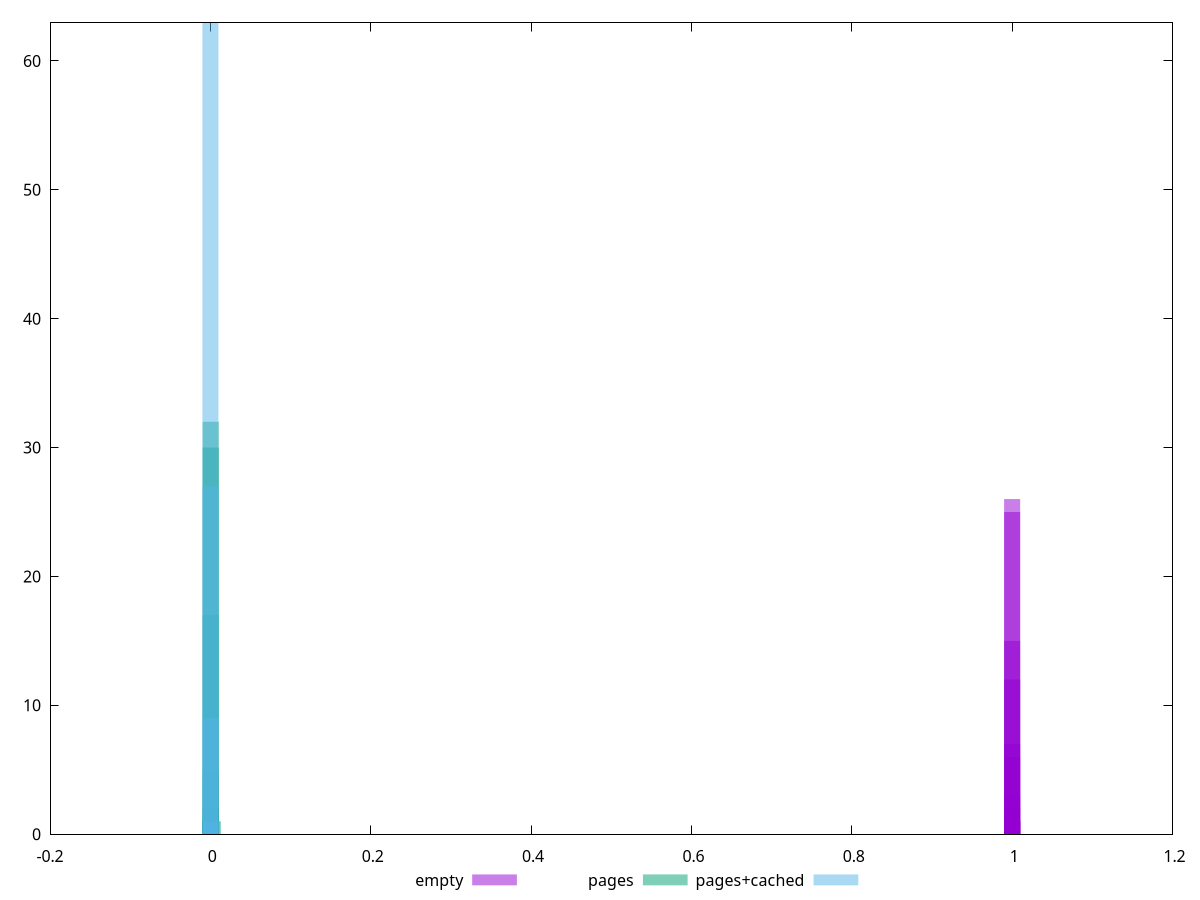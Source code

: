 $_empty <<EOF
0.999999697829959 1
0.9999997737916512 25
0.999999778259986 15
0.9999997827283208 12
0.9999997916649904 6
0.9999997693233164 26
0.9999997469816422 1
0.9999997648549815 3
0.9999997871966556 7
0.999999751449977 2
0.9999997425133074 1
0.9999997559183118 1
EOF
$_pages <<EOF
0.00008431514558894298 1
0.0004637333007391864 30
0.0004215757279447149 1
0.0004356282522095387 32
0.0004777858250040102 2
0.00044968077647436255 17
0.0030775028139964186 1
0.00004215757279447149 1
0 1
0.00040752320367989106 5
0.000491838349268834 1
0.0008150464073597821 2
0.0008009938830949583 1
0.00036536563088541957 1
0.0003794181551502434 1
0.0003934706794150672 2
0.0010820443683914349 1
EOF
$_pagesCached <<EOF
0.00046887492943188485 1
0.00015629164314396162 9
0.00009377498588637696 63
0.00018754997177275392 27
EOF
set key outside below
set terminal pngcairo
set output "report_00005_2020-11-02T22-26-11.212Z/largest-contentful-paint/largest-contentful-paint_empty_pages_pages+cached+hist.png"
set boxwidth 0.019999995833299807
set style fill transparent solid 0.5 noborder
set yrange [0:63]
plot $_empty title "empty" with boxes ,$_pages title "pages" with boxes ,$_pagesCached title "pages+cached" with boxes ,